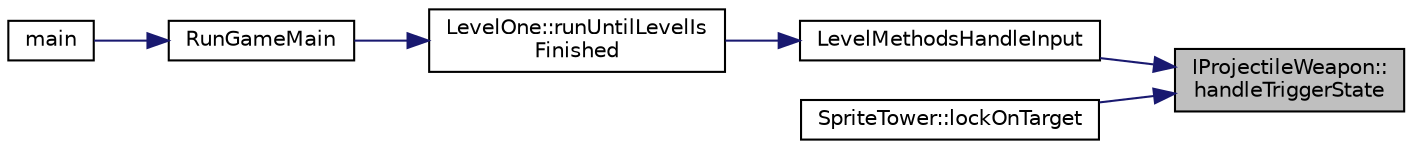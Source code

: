 digraph "IProjectileWeapon::handleTriggerState"
{
 // LATEX_PDF_SIZE
  edge [fontname="Helvetica",fontsize="10",labelfontname="Helvetica",labelfontsize="10"];
  node [fontname="Helvetica",fontsize="10",shape=record];
  rankdir="RL";
  Node1 [label="IProjectileWeapon::\lhandleTriggerState",height=0.2,width=0.4,color="black", fillcolor="grey75", style="filled", fontcolor="black",tooltip=" "];
  Node1 -> Node2 [dir="back",color="midnightblue",fontsize="10",style="solid"];
  Node2 [label="LevelMethodsHandleInput",height=0.2,width=0.4,color="black", fillcolor="white", style="filled",URL="$_level_methods_8cpp.html#ae92598e0dde05102475e73bb7a161602",tooltip="// Updates the controller state and modifies actions based on controller state, returns true if home ..."];
  Node2 -> Node3 [dir="back",color="midnightblue",fontsize="10",style="solid"];
  Node3 [label="LevelOne::runUntilLevelIs\lFinished",height=0.2,width=0.4,color="black", fillcolor="white", style="filled",URL="$class_level_one.html#afd011cbfd58c10d7bcaabbbdf7b884a3",tooltip="Indicates that the level will loop internally handling all input, and output (audio,..."];
  Node3 -> Node4 [dir="back",color="midnightblue",fontsize="10",style="solid"];
  Node4 [label="RunGameMain",height=0.2,width=0.4,color="black", fillcolor="white", style="filled",URL="$main_8cpp.html#aa4173368a267598f9c3c83944e79a303",tooltip=" "];
  Node4 -> Node5 [dir="back",color="midnightblue",fontsize="10",style="solid"];
  Node5 [label="main",height=0.2,width=0.4,color="black", fillcolor="white", style="filled",URL="$main_8cpp.html#a3c04138a5bfe5d72780bb7e82a18e627",tooltip=" "];
  Node1 -> Node6 [dir="back",color="midnightblue",fontsize="10",style="solid"];
  Node6 [label="SpriteTower::lockOnTarget",height=0.2,width=0.4,color="black", fillcolor="white", style="filled",URL="$class_sprite_tower.html#ad81f1d7245999348aae4c6c465587327",tooltip=" "];
}
